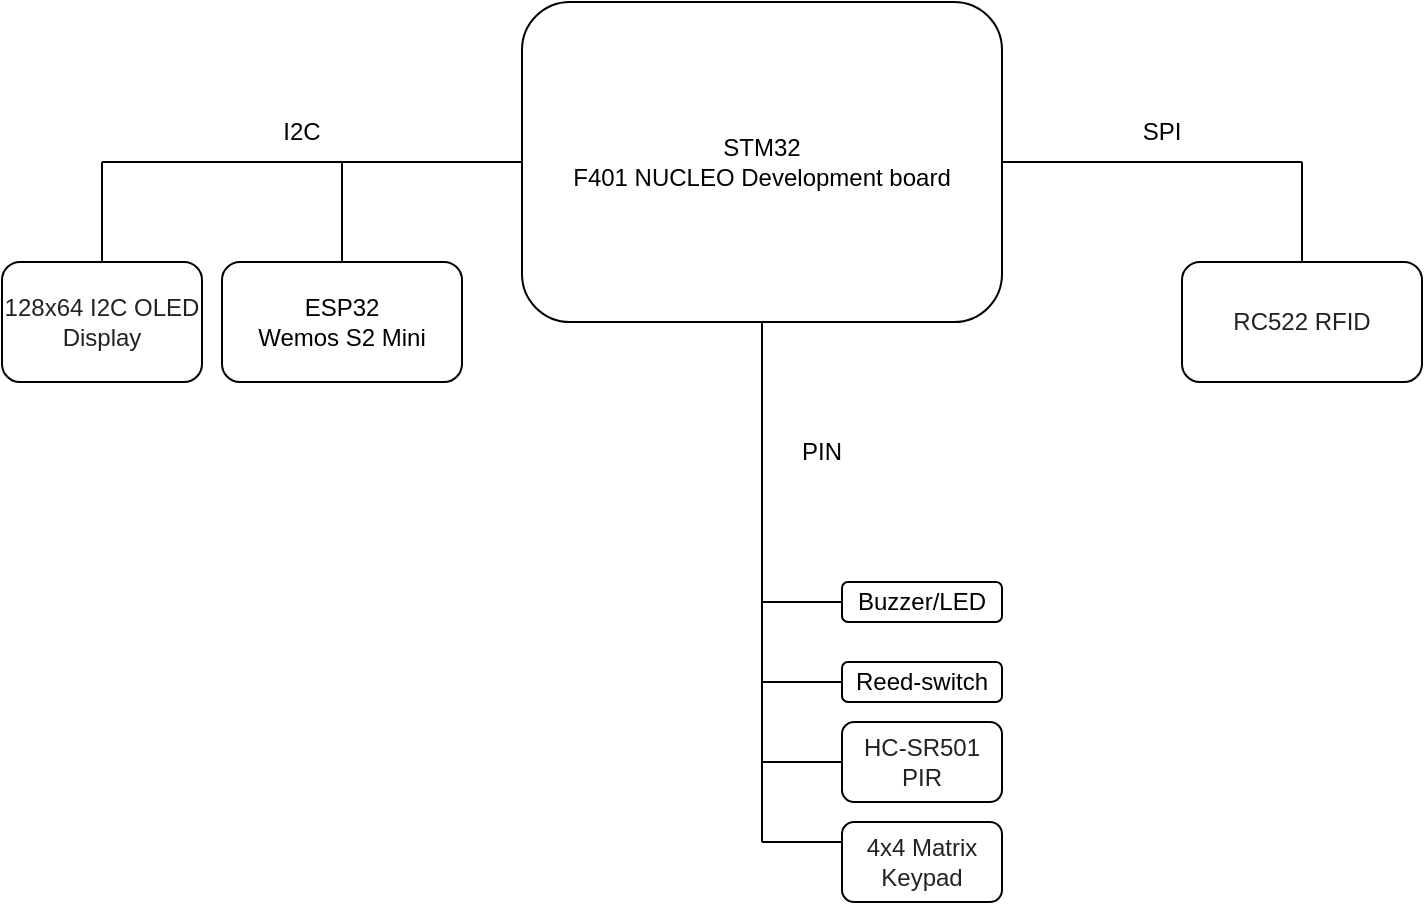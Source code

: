 <mxfile version="27.0.3">
  <diagram name="Pagina-1" id="gSSrMCq66Kzddgl86-XP">
    <mxGraphModel dx="940" dy="1656" grid="1" gridSize="10" guides="1" tooltips="1" connect="1" arrows="1" fold="1" page="1" pageScale="1" pageWidth="827" pageHeight="1169" math="0" shadow="0">
      <root>
        <mxCell id="0" />
        <mxCell id="1" parent="0" />
        <mxCell id="snjyw8eBCdg8TAxtx2AN-1" value="STM32&lt;div&gt;F401 NUCLEO Development board&lt;/div&gt;" style="rounded=1;whiteSpace=wrap;html=1;" parent="1" vertex="1">
          <mxGeometry x="300" y="-660" width="240" height="160" as="geometry" />
        </mxCell>
        <mxCell id="snjyw8eBCdg8TAxtx2AN-2" value="ESP32&lt;div&gt;Wemos S2 Mini&lt;/div&gt;" style="rounded=1;whiteSpace=wrap;html=1;" parent="1" vertex="1">
          <mxGeometry x="150" y="-530" width="120" height="60" as="geometry" />
        </mxCell>
        <mxCell id="Ds-TM6dTlvxQqw-qkSUV-2" value="&lt;span style=&quot;box-sizing: border-box; color: rgb(31, 35, 40); text-align: left; background-color: rgb(255, 255, 255);&quot;&gt;&lt;font face=&quot;Helvetica&quot; style=&quot;&quot;&gt;128x64 I2C OLED Display&lt;/font&gt;&lt;/span&gt;" style="rounded=1;whiteSpace=wrap;html=1;" parent="1" vertex="1">
          <mxGeometry x="40" y="-530" width="100" height="60" as="geometry" />
        </mxCell>
        <mxCell id="0twPXi_azoExUmEsfZcZ-1" value="" style="endArrow=none;html=1;rounded=0;exitX=0;exitY=0.5;exitDx=0;exitDy=0;" parent="1" source="snjyw8eBCdg8TAxtx2AN-1" edge="1">
          <mxGeometry width="50" height="50" relative="1" as="geometry">
            <mxPoint x="420" y="-661" as="sourcePoint" />
            <mxPoint x="90" y="-580" as="targetPoint" />
          </mxGeometry>
        </mxCell>
        <mxCell id="0twPXi_azoExUmEsfZcZ-2" value="" style="endArrow=none;html=1;rounded=0;entryX=0.5;entryY=0;entryDx=0;entryDy=0;" parent="1" target="Ds-TM6dTlvxQqw-qkSUV-2" edge="1">
          <mxGeometry width="50" height="50" relative="1" as="geometry">
            <mxPoint x="90" y="-580" as="sourcePoint" />
            <mxPoint x="150" y="-510" as="targetPoint" />
          </mxGeometry>
        </mxCell>
        <mxCell id="0twPXi_azoExUmEsfZcZ-3" value="" style="endArrow=none;html=1;rounded=0;entryX=0.5;entryY=0;entryDx=0;entryDy=0;fontSize=11;" parent="1" target="snjyw8eBCdg8TAxtx2AN-2" edge="1">
          <mxGeometry width="50" height="50" relative="1" as="geometry">
            <mxPoint x="210" y="-580" as="sourcePoint" />
            <mxPoint x="490" y="-660" as="targetPoint" />
          </mxGeometry>
        </mxCell>
        <mxCell id="0twPXi_azoExUmEsfZcZ-4" value="SPI" style="text;html=1;align=center;verticalAlign=middle;whiteSpace=wrap;rounded=0;" parent="1" vertex="1">
          <mxGeometry x="590" y="-610" width="60" height="30" as="geometry" />
        </mxCell>
        <mxCell id="0twPXi_azoExUmEsfZcZ-6" value="I2C" style="text;html=1;align=center;verticalAlign=middle;whiteSpace=wrap;rounded=0;" parent="1" vertex="1">
          <mxGeometry x="160" y="-610" width="60" height="30" as="geometry" />
        </mxCell>
        <mxCell id="0twPXi_azoExUmEsfZcZ-7" value="&lt;span style=&quot;box-sizing: border-box; color: rgb(31, 35, 40); text-align: left; background-color: rgb(255, 255, 255);&quot;&gt;&lt;font face=&quot;Helvetica&quot; style=&quot;&quot;&gt;RC522 RFID&lt;/font&gt;&lt;/span&gt;" style="rounded=1;whiteSpace=wrap;html=1;" parent="1" vertex="1">
          <mxGeometry x="630" y="-530" width="120" height="60" as="geometry" />
        </mxCell>
        <mxCell id="0twPXi_azoExUmEsfZcZ-8" value="" style="endArrow=none;html=1;rounded=0;exitX=1;exitY=0.5;exitDx=0;exitDy=0;" parent="1" source="snjyw8eBCdg8TAxtx2AN-1" edge="1">
          <mxGeometry width="50" height="50" relative="1" as="geometry">
            <mxPoint x="420" y="-610" as="sourcePoint" />
            <mxPoint x="690" y="-580" as="targetPoint" />
          </mxGeometry>
        </mxCell>
        <mxCell id="0twPXi_azoExUmEsfZcZ-9" value="" style="endArrow=none;html=1;rounded=0;exitX=0.5;exitY=0;exitDx=0;exitDy=0;" parent="1" source="0twPXi_azoExUmEsfZcZ-7" edge="1">
          <mxGeometry width="50" height="50" relative="1" as="geometry">
            <mxPoint x="420" y="-610" as="sourcePoint" />
            <mxPoint x="690" y="-580" as="targetPoint" />
          </mxGeometry>
        </mxCell>
        <mxCell id="0twPXi_azoExUmEsfZcZ-10" value="" style="endArrow=none;html=1;rounded=0;entryX=0.5;entryY=1;entryDx=0;entryDy=0;" parent="1" target="snjyw8eBCdg8TAxtx2AN-1" edge="1">
          <mxGeometry width="50" height="50" relative="1" as="geometry">
            <mxPoint x="420" y="-240" as="sourcePoint" />
            <mxPoint x="470" y="-450" as="targetPoint" />
          </mxGeometry>
        </mxCell>
        <mxCell id="0twPXi_azoExUmEsfZcZ-13" value="" style="endArrow=none;html=1;rounded=0;" parent="1" edge="1">
          <mxGeometry width="50" height="50" relative="1" as="geometry">
            <mxPoint x="420" y="-240" as="sourcePoint" />
            <mxPoint x="460" y="-240" as="targetPoint" />
          </mxGeometry>
        </mxCell>
        <mxCell id="0twPXi_azoExUmEsfZcZ-15" value="&lt;span style=&quot;box-sizing: border-box; color: rgb(31, 35, 40); text-align: left; background-color: rgb(255, 255, 255);&quot;&gt;&lt;font face=&quot;Helvetica&quot; style=&quot;&quot;&gt;4x4 Matrix Keypad&lt;/font&gt;&lt;/span&gt;" style="rounded=1;whiteSpace=wrap;html=1;" parent="1" vertex="1">
          <mxGeometry x="460" y="-250" width="80" height="40" as="geometry" />
        </mxCell>
        <mxCell id="0twPXi_azoExUmEsfZcZ-16" value="&lt;span style=&quot;color: rgb(31, 35, 40); text-align: left; background-color: rgb(255, 255, 255);&quot;&gt;HC-SR501 PIR&lt;/span&gt;" style="rounded=1;whiteSpace=wrap;html=1;" parent="1" vertex="1">
          <mxGeometry x="460" y="-300" width="80" height="40" as="geometry" />
        </mxCell>
        <mxCell id="0twPXi_azoExUmEsfZcZ-17" value="Reed-switch" style="rounded=1;whiteSpace=wrap;html=1;" parent="1" vertex="1">
          <mxGeometry x="460" y="-330" width="80" height="20" as="geometry" />
        </mxCell>
        <mxCell id="0twPXi_azoExUmEsfZcZ-18" value="Buzzer/LED" style="rounded=1;whiteSpace=wrap;html=1;" parent="1" vertex="1">
          <mxGeometry x="460" y="-370" width="80" height="20" as="geometry" />
        </mxCell>
        <mxCell id="0twPXi_azoExUmEsfZcZ-19" value="" style="endArrow=none;html=1;rounded=0;entryX=0;entryY=0.5;entryDx=0;entryDy=0;" parent="1" target="0twPXi_azoExUmEsfZcZ-18" edge="1">
          <mxGeometry width="50" height="50" relative="1" as="geometry">
            <mxPoint x="420" y="-360" as="sourcePoint" />
            <mxPoint x="450" y="-430" as="targetPoint" />
          </mxGeometry>
        </mxCell>
        <mxCell id="0twPXi_azoExUmEsfZcZ-20" value="" style="endArrow=none;html=1;rounded=0;entryX=0;entryY=0.5;entryDx=0;entryDy=0;" parent="1" target="0twPXi_azoExUmEsfZcZ-17" edge="1">
          <mxGeometry width="50" height="50" relative="1" as="geometry">
            <mxPoint x="420" y="-320" as="sourcePoint" />
            <mxPoint x="470" y="-350" as="targetPoint" />
            <Array as="points" />
          </mxGeometry>
        </mxCell>
        <mxCell id="0twPXi_azoExUmEsfZcZ-21" value="" style="endArrow=none;html=1;rounded=0;entryX=0;entryY=0.5;entryDx=0;entryDy=0;" parent="1" target="0twPXi_azoExUmEsfZcZ-16" edge="1">
          <mxGeometry width="50" height="50" relative="1" as="geometry">
            <mxPoint x="420" y="-280" as="sourcePoint" />
            <mxPoint x="480" y="-340" as="targetPoint" />
          </mxGeometry>
        </mxCell>
        <mxCell id="0twPXi_azoExUmEsfZcZ-22" value="PIN" style="text;html=1;align=center;verticalAlign=middle;whiteSpace=wrap;rounded=0;" parent="1" vertex="1">
          <mxGeometry x="420" y="-450" width="60" height="30" as="geometry" />
        </mxCell>
      </root>
    </mxGraphModel>
  </diagram>
</mxfile>
